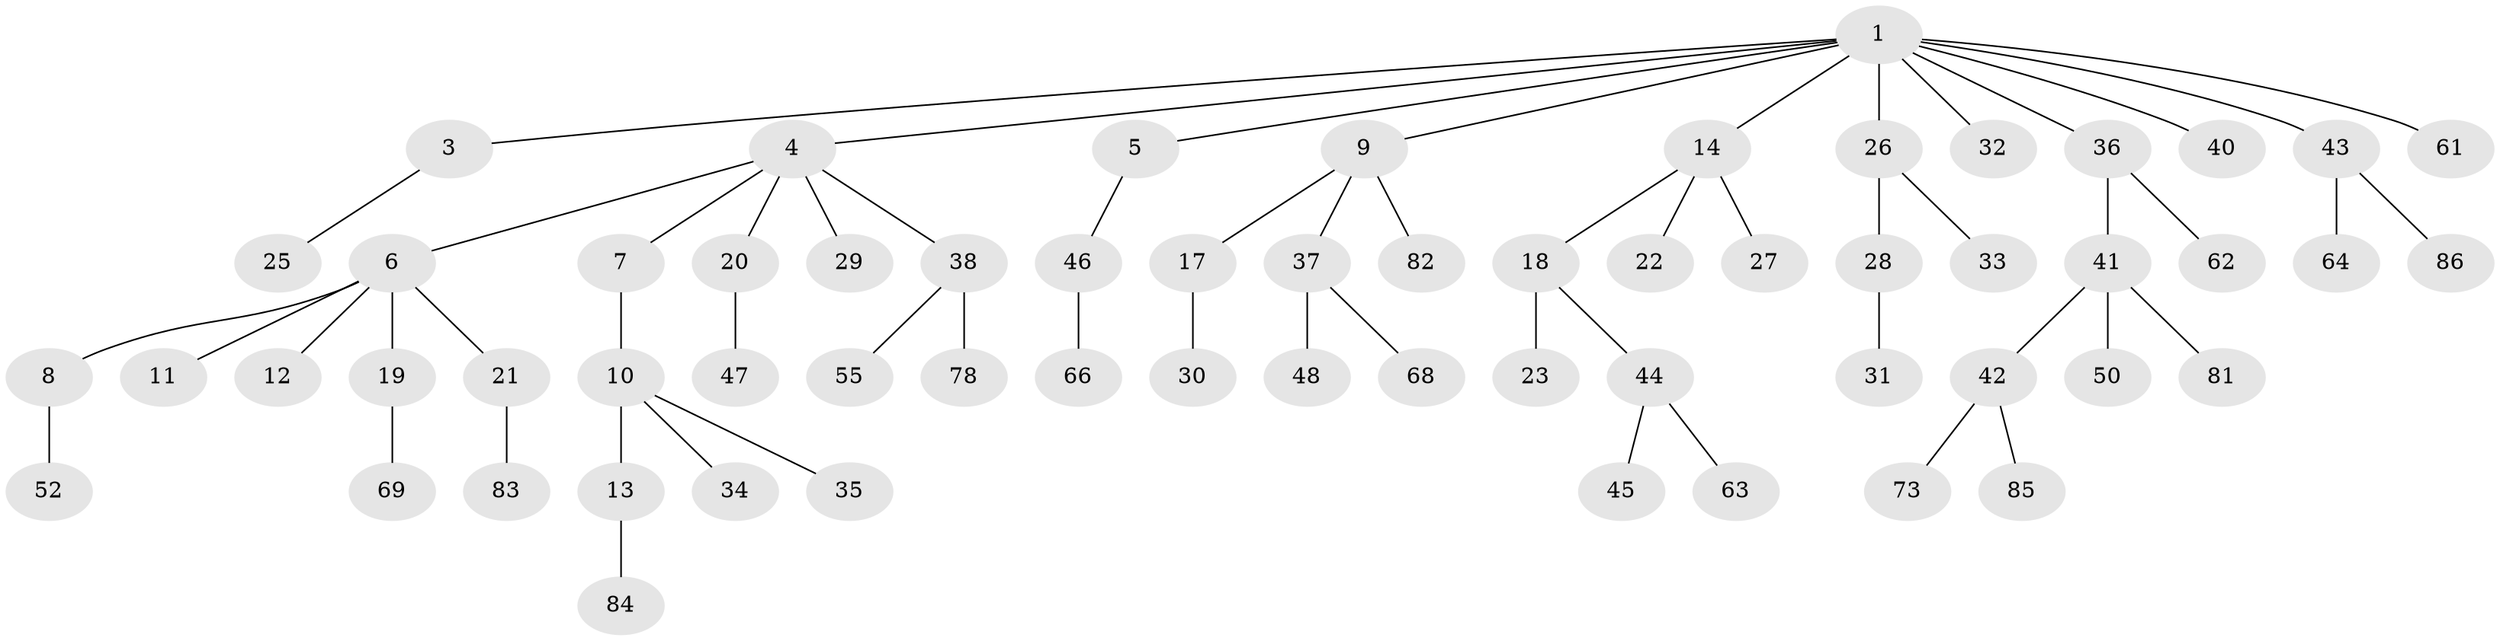 // original degree distribution, {8: 0.011363636363636364, 5: 0.022727272727272728, 2: 0.2727272727272727, 6: 0.022727272727272728, 4: 0.03409090909090909, 1: 0.4772727272727273, 3: 0.1590909090909091}
// Generated by graph-tools (version 1.1) at 2025/19/03/04/25 18:19:10]
// undirected, 61 vertices, 60 edges
graph export_dot {
graph [start="1"]
  node [color=gray90,style=filled];
  1 [super="+2"];
  3;
  4;
  5;
  6;
  7;
  8;
  9 [super="+16+88"];
  10;
  11 [super="+60"];
  12;
  13;
  14 [super="+15"];
  17;
  18;
  19;
  20;
  21 [super="+67+58"];
  22;
  23 [super="+24+54"];
  25 [super="+79"];
  26;
  27;
  28;
  29 [super="+39"];
  30 [super="+76"];
  31;
  32 [super="+59+74"];
  33 [super="+51"];
  34;
  35;
  36;
  37;
  38;
  40;
  41;
  42;
  43;
  44;
  45;
  46 [super="+49"];
  47;
  48;
  50 [super="+75+80"];
  52 [super="+57"];
  55 [super="+72"];
  61 [super="+70"];
  62;
  63;
  64;
  66;
  68;
  69;
  73;
  78;
  81;
  82;
  83;
  84;
  85;
  86;
  1 -- 3;
  1 -- 5;
  1 -- 26;
  1 -- 36;
  1 -- 40;
  1 -- 43;
  1 -- 61;
  1 -- 32;
  1 -- 4;
  1 -- 9;
  1 -- 14;
  3 -- 25;
  4 -- 6;
  4 -- 7;
  4 -- 20;
  4 -- 29;
  4 -- 38;
  5 -- 46;
  6 -- 8;
  6 -- 11;
  6 -- 12;
  6 -- 19;
  6 -- 21;
  7 -- 10;
  8 -- 52;
  9 -- 17;
  9 -- 37;
  9 -- 82;
  10 -- 13;
  10 -- 34;
  10 -- 35;
  13 -- 84;
  14 -- 27;
  14 -- 18;
  14 -- 22;
  17 -- 30;
  18 -- 23;
  18 -- 44;
  19 -- 69;
  20 -- 47;
  21 -- 83;
  26 -- 28;
  26 -- 33;
  28 -- 31;
  36 -- 41;
  36 -- 62;
  37 -- 48;
  37 -- 68;
  38 -- 55;
  38 -- 78;
  41 -- 42;
  41 -- 50;
  41 -- 81;
  42 -- 73;
  42 -- 85;
  43 -- 64;
  43 -- 86;
  44 -- 45;
  44 -- 63;
  46 -- 66;
}
